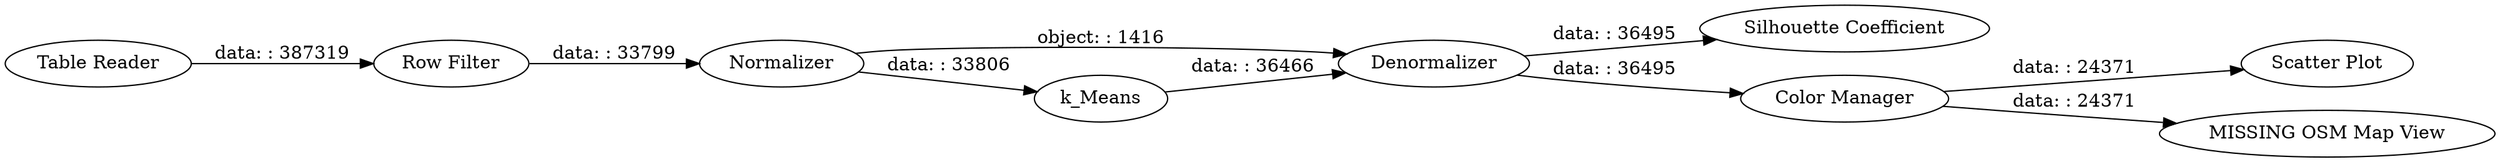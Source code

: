 digraph {
	"6844641240765654911_274" [label="Row Filter"]
	"6844641240765654911_297" [label="Silhouette Coefficient"]
	"6844641240765654911_298" [label="Table Reader"]
	"6844641240765654911_300" [label=Denormalizer]
	"6844641240765654911_299" [label=Normalizer]
	"6844641240765654911_292" [label=k_Means]
	"6844641240765654911_296" [label="Scatter Plot"]
	"6844641240765654911_275" [label="MISSING OSM Map View"]
	"6844641240765654911_276" [label="Color Manager"]
	"6844641240765654911_276" -> "6844641240765654911_275" [label="data: : 24371"]
	"6844641240765654911_276" -> "6844641240765654911_296" [label="data: : 24371"]
	"6844641240765654911_299" -> "6844641240765654911_300" [label="object: : 1416"]
	"6844641240765654911_292" -> "6844641240765654911_300" [label="data: : 36466"]
	"6844641240765654911_300" -> "6844641240765654911_297" [label="data: : 36495"]
	"6844641240765654911_300" -> "6844641240765654911_276" [label="data: : 36495"]
	"6844641240765654911_274" -> "6844641240765654911_299" [label="data: : 33799"]
	"6844641240765654911_298" -> "6844641240765654911_274" [label="data: : 387319"]
	"6844641240765654911_299" -> "6844641240765654911_292" [label="data: : 33806"]
	rankdir=LR
}
